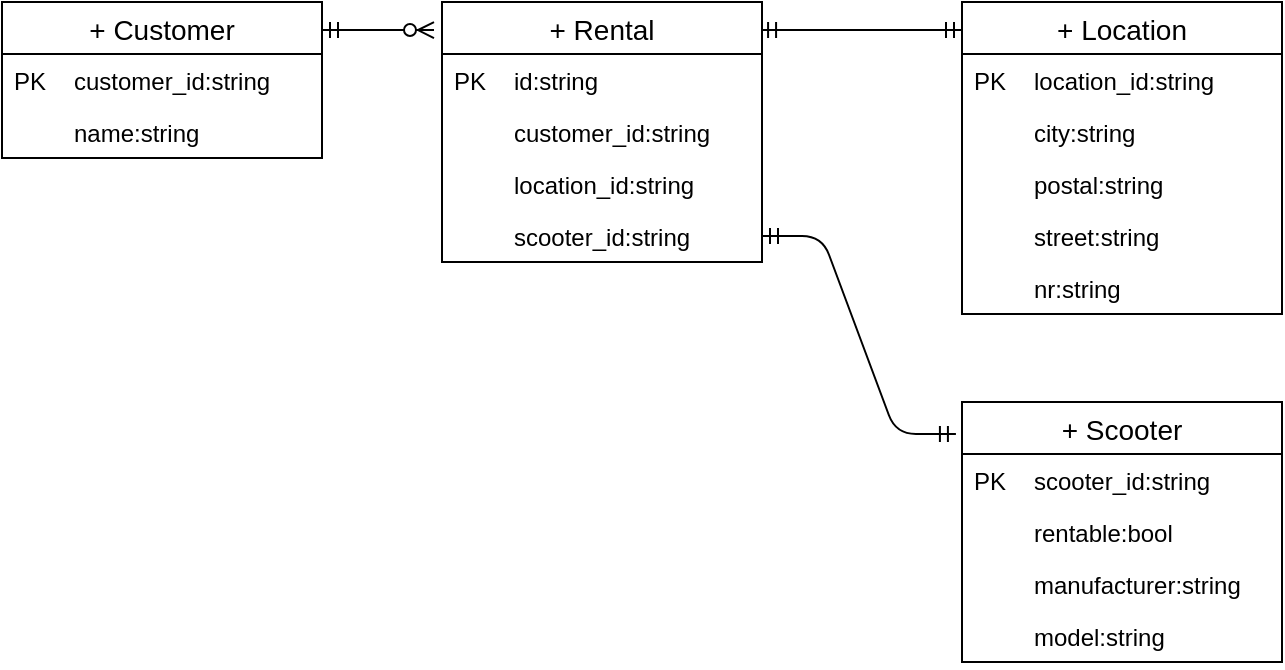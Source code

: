 <mxfile version="13.1.14" type="device"><diagram id="RD54OATHttDz0MbPAQnd" name="Page-1"><mxGraphModel dx="1422" dy="723" grid="1" gridSize="10" guides="1" tooltips="1" connect="1" arrows="1" fold="1" page="1" pageScale="1" pageWidth="827" pageHeight="1169" math="0" shadow="0"><root><mxCell id="0"/><mxCell id="1" parent="0"/><mxCell id="YhPpe_puAhch56gvUn6D-50" value="+ Customer" style="swimlane;fontStyle=0;childLayout=stackLayout;horizontal=1;startSize=26;horizontalStack=0;resizeParent=1;resizeParentMax=0;resizeLast=0;collapsible=1;marginBottom=0;align=center;fontSize=14;" vertex="1" parent="1"><mxGeometry x="40" y="40" width="160" height="78" as="geometry"/></mxCell><mxCell id="YhPpe_puAhch56gvUn6D-79" value="customer_id:string" style="shape=partialRectangle;top=0;left=0;right=0;bottom=0;fillColor=none;align=left;verticalAlign=top;fillColor=none;spacingLeft=34;spacingRight=4;overflow=hidden;rotatable=0;points=[[0,0.5],[1,0.5]];portConstraint=eastwest;dropTarget=0;fontSize=12;" vertex="1" parent="YhPpe_puAhch56gvUn6D-50"><mxGeometry y="26" width="160" height="26" as="geometry"/></mxCell><mxCell id="YhPpe_puAhch56gvUn6D-80" value="PK" style="shape=partialRectangle;top=0;left=0;bottom=0;right=0;fillColor=none;align=left;verticalAlign=top;spacingLeft=4;spacingRight=4;overflow=hidden;rotatable=0;points=[];portConstraint=eastwest;part=1;fontSize=12;" vertex="1" connectable="0" parent="YhPpe_puAhch56gvUn6D-79"><mxGeometry width="30" height="26" as="geometry"/></mxCell><mxCell id="YhPpe_puAhch56gvUn6D-94" value="name:string" style="shape=partialRectangle;top=0;left=0;right=0;bottom=0;align=left;verticalAlign=top;fillColor=none;spacingLeft=34;spacingRight=4;overflow=hidden;rotatable=0;points=[[0,0.5],[1,0.5]];portConstraint=eastwest;dropTarget=0;fontSize=12;" vertex="1" parent="YhPpe_puAhch56gvUn6D-50"><mxGeometry y="52" width="160" height="26" as="geometry"/></mxCell><mxCell id="YhPpe_puAhch56gvUn6D-95" value="" style="shape=partialRectangle;top=0;left=0;bottom=0;right=0;fillColor=none;align=left;verticalAlign=top;spacingLeft=4;spacingRight=4;overflow=hidden;rotatable=0;points=[];portConstraint=eastwest;part=1;fontSize=12;" vertex="1" connectable="0" parent="YhPpe_puAhch56gvUn6D-94"><mxGeometry width="30" height="26" as="geometry"/></mxCell><mxCell id="YhPpe_puAhch56gvUn6D-66" value="" style="edgeStyle=entityRelationEdgeStyle;fontSize=12;html=1;endArrow=ERmandOne;startArrow=ERmandOne;exitX=0.994;exitY=0.108;exitDx=0;exitDy=0;exitPerimeter=0;entryX=0;entryY=0.09;entryDx=0;entryDy=0;entryPerimeter=0;" edge="1" parent="1" source="YhPpe_puAhch56gvUn6D-54" target="YhPpe_puAhch56gvUn6D-44"><mxGeometry width="100" height="100" relative="1" as="geometry"><mxPoint x="480" y="180" as="sourcePoint"/><mxPoint x="560" y="70" as="targetPoint"/></mxGeometry></mxCell><mxCell id="YhPpe_puAhch56gvUn6D-44" value="+ Location" style="swimlane;fontStyle=0;childLayout=stackLayout;horizontal=1;startSize=26;horizontalStack=0;resizeParent=1;resizeParentMax=0;resizeLast=0;collapsible=1;marginBottom=0;align=center;fontSize=14;" vertex="1" parent="1"><mxGeometry x="520" y="40" width="160" height="156" as="geometry"/></mxCell><mxCell id="YhPpe_puAhch56gvUn6D-83" value="location_id:string" style="shape=partialRectangle;top=0;left=0;right=0;bottom=0;fillColor=none;align=left;verticalAlign=top;fillColor=none;spacingLeft=34;spacingRight=4;overflow=hidden;rotatable=0;points=[[0,0.5],[1,0.5]];portConstraint=eastwest;dropTarget=0;fontSize=12;" vertex="1" parent="YhPpe_puAhch56gvUn6D-44"><mxGeometry y="26" width="160" height="26" as="geometry"/></mxCell><mxCell id="YhPpe_puAhch56gvUn6D-84" value="PK" style="shape=partialRectangle;top=0;left=0;bottom=0;right=0;fillColor=none;align=left;verticalAlign=top;spacingLeft=4;spacingRight=4;overflow=hidden;rotatable=0;points=[];portConstraint=eastwest;part=1;fontSize=12;" vertex="1" connectable="0" parent="YhPpe_puAhch56gvUn6D-83"><mxGeometry width="30" height="26" as="geometry"/></mxCell><mxCell id="YhPpe_puAhch56gvUn6D-102" value="city:string" style="shape=partialRectangle;top=0;left=0;right=0;bottom=0;align=left;verticalAlign=top;fillColor=none;spacingLeft=34;spacingRight=4;overflow=hidden;rotatable=0;points=[[0,0.5],[1,0.5]];portConstraint=eastwest;dropTarget=0;fontSize=12;" vertex="1" parent="YhPpe_puAhch56gvUn6D-44"><mxGeometry y="52" width="160" height="26" as="geometry"/></mxCell><mxCell id="YhPpe_puAhch56gvUn6D-103" value="" style="shape=partialRectangle;top=0;left=0;bottom=0;right=0;fillColor=none;align=left;verticalAlign=top;spacingLeft=4;spacingRight=4;overflow=hidden;rotatable=0;points=[];portConstraint=eastwest;part=1;fontSize=12;" vertex="1" connectable="0" parent="YhPpe_puAhch56gvUn6D-102"><mxGeometry width="30" height="26" as="geometry"/></mxCell><mxCell id="YhPpe_puAhch56gvUn6D-104" value="postal:string" style="shape=partialRectangle;top=0;left=0;right=0;bottom=0;align=left;verticalAlign=top;fillColor=none;spacingLeft=34;spacingRight=4;overflow=hidden;rotatable=0;points=[[0,0.5],[1,0.5]];portConstraint=eastwest;dropTarget=0;fontSize=12;" vertex="1" parent="YhPpe_puAhch56gvUn6D-44"><mxGeometry y="78" width="160" height="26" as="geometry"/></mxCell><mxCell id="YhPpe_puAhch56gvUn6D-105" value="" style="shape=partialRectangle;top=0;left=0;bottom=0;right=0;fillColor=none;align=left;verticalAlign=top;spacingLeft=4;spacingRight=4;overflow=hidden;rotatable=0;points=[];portConstraint=eastwest;part=1;fontSize=12;" vertex="1" connectable="0" parent="YhPpe_puAhch56gvUn6D-104"><mxGeometry width="30" height="26" as="geometry"/></mxCell><mxCell id="YhPpe_puAhch56gvUn6D-106" value="street:string" style="shape=partialRectangle;top=0;left=0;right=0;bottom=0;align=left;verticalAlign=top;fillColor=none;spacingLeft=34;spacingRight=4;overflow=hidden;rotatable=0;points=[[0,0.5],[1,0.5]];portConstraint=eastwest;dropTarget=0;fontSize=12;" vertex="1" parent="YhPpe_puAhch56gvUn6D-44"><mxGeometry y="104" width="160" height="26" as="geometry"/></mxCell><mxCell id="YhPpe_puAhch56gvUn6D-107" value="" style="shape=partialRectangle;top=0;left=0;bottom=0;right=0;fillColor=none;align=left;verticalAlign=top;spacingLeft=4;spacingRight=4;overflow=hidden;rotatable=0;points=[];portConstraint=eastwest;part=1;fontSize=12;" vertex="1" connectable="0" parent="YhPpe_puAhch56gvUn6D-106"><mxGeometry width="30" height="26" as="geometry"/></mxCell><mxCell id="YhPpe_puAhch56gvUn6D-108" value="nr:string" style="shape=partialRectangle;top=0;left=0;right=0;bottom=0;align=left;verticalAlign=top;fillColor=none;spacingLeft=34;spacingRight=4;overflow=hidden;rotatable=0;points=[[0,0.5],[1,0.5]];portConstraint=eastwest;dropTarget=0;fontSize=12;" vertex="1" parent="YhPpe_puAhch56gvUn6D-44"><mxGeometry y="130" width="160" height="26" as="geometry"/></mxCell><mxCell id="YhPpe_puAhch56gvUn6D-109" value="" style="shape=partialRectangle;top=0;left=0;bottom=0;right=0;fillColor=none;align=left;verticalAlign=top;spacingLeft=4;spacingRight=4;overflow=hidden;rotatable=0;points=[];portConstraint=eastwest;part=1;fontSize=12;" vertex="1" connectable="0" parent="YhPpe_puAhch56gvUn6D-108"><mxGeometry width="30" height="26" as="geometry"/></mxCell><mxCell id="YhPpe_puAhch56gvUn6D-67" value="" style="edgeStyle=entityRelationEdgeStyle;fontSize=12;html=1;endArrow=ERmandOne;startArrow=ERmandOne;entryX=-0.019;entryY=0.123;entryDx=0;entryDy=0;entryPerimeter=0;" edge="1" parent="1" source="YhPpe_puAhch56gvUn6D-100" target="YhPpe_puAhch56gvUn6D-20"><mxGeometry width="100" height="100" relative="1" as="geometry"><mxPoint x="420" y="235" as="sourcePoint"/><mxPoint x="400" y="240" as="targetPoint"/></mxGeometry></mxCell><mxCell id="YhPpe_puAhch56gvUn6D-68" value="" style="edgeStyle=entityRelationEdgeStyle;fontSize=12;html=1;endArrow=ERzeroToMany;startArrow=ERmandOne;exitX=1;exitY=0.179;exitDx=0;exitDy=0;exitPerimeter=0;entryX=-0.025;entryY=0.108;entryDx=0;entryDy=0;entryPerimeter=0;" edge="1" parent="1" source="YhPpe_puAhch56gvUn6D-50" target="YhPpe_puAhch56gvUn6D-54"><mxGeometry width="100" height="100" relative="1" as="geometry"><mxPoint x="180" y="270" as="sourcePoint"/><mxPoint x="239" y="100" as="targetPoint"/></mxGeometry></mxCell><mxCell id="YhPpe_puAhch56gvUn6D-54" value="+ Rental" style="swimlane;fontStyle=0;childLayout=stackLayout;horizontal=1;startSize=26;horizontalStack=0;resizeParent=1;resizeParentMax=0;resizeLast=0;collapsible=1;marginBottom=0;align=center;fontSize=14;" vertex="1" parent="1"><mxGeometry x="260" y="40" width="160" height="130" as="geometry"/></mxCell><mxCell id="YhPpe_puAhch56gvUn6D-81" value="id:string" style="shape=partialRectangle;top=0;left=0;right=0;bottom=0;fillColor=none;align=left;verticalAlign=top;fillColor=none;spacingLeft=34;spacingRight=4;overflow=hidden;rotatable=0;points=[[0,0.5],[1,0.5]];portConstraint=eastwest;dropTarget=0;fontSize=12;" vertex="1" parent="YhPpe_puAhch56gvUn6D-54"><mxGeometry y="26" width="160" height="26" as="geometry"/></mxCell><mxCell id="YhPpe_puAhch56gvUn6D-82" value="PK" style="shape=partialRectangle;top=0;left=0;bottom=0;right=0;fillColor=none;align=left;verticalAlign=top;spacingLeft=4;spacingRight=4;overflow=hidden;rotatable=0;points=[];portConstraint=eastwest;part=1;fontSize=12;" vertex="1" connectable="0" parent="YhPpe_puAhch56gvUn6D-81"><mxGeometry width="30" height="26" as="geometry"/></mxCell><mxCell id="YhPpe_puAhch56gvUn6D-96" value="customer_id:string" style="shape=partialRectangle;top=0;left=0;right=0;bottom=0;align=left;verticalAlign=top;fillColor=none;spacingLeft=34;spacingRight=4;overflow=hidden;rotatable=0;points=[[0,0.5],[1,0.5]];portConstraint=eastwest;dropTarget=0;fontSize=12;" vertex="1" parent="YhPpe_puAhch56gvUn6D-54"><mxGeometry y="52" width="160" height="26" as="geometry"/></mxCell><mxCell id="YhPpe_puAhch56gvUn6D-97" value="" style="shape=partialRectangle;top=0;left=0;bottom=0;right=0;fillColor=none;align=left;verticalAlign=top;spacingLeft=4;spacingRight=4;overflow=hidden;rotatable=0;points=[];portConstraint=eastwest;part=1;fontSize=12;" vertex="1" connectable="0" parent="YhPpe_puAhch56gvUn6D-96"><mxGeometry width="30" height="26" as="geometry"/></mxCell><mxCell id="YhPpe_puAhch56gvUn6D-98" value="location_id:string" style="shape=partialRectangle;top=0;left=0;right=0;bottom=0;align=left;verticalAlign=top;fillColor=none;spacingLeft=34;spacingRight=4;overflow=hidden;rotatable=0;points=[[0,0.5],[1,0.5]];portConstraint=eastwest;dropTarget=0;fontSize=12;" vertex="1" parent="YhPpe_puAhch56gvUn6D-54"><mxGeometry y="78" width="160" height="26" as="geometry"/></mxCell><mxCell id="YhPpe_puAhch56gvUn6D-99" value="" style="shape=partialRectangle;top=0;left=0;bottom=0;right=0;fillColor=none;align=left;verticalAlign=top;spacingLeft=4;spacingRight=4;overflow=hidden;rotatable=0;points=[];portConstraint=eastwest;part=1;fontSize=12;" vertex="1" connectable="0" parent="YhPpe_puAhch56gvUn6D-98"><mxGeometry width="30" height="26" as="geometry"/></mxCell><mxCell id="YhPpe_puAhch56gvUn6D-100" value="scooter_id:string" style="shape=partialRectangle;top=0;left=0;right=0;bottom=0;align=left;verticalAlign=top;fillColor=none;spacingLeft=34;spacingRight=4;overflow=hidden;rotatable=0;points=[[0,0.5],[1,0.5]];portConstraint=eastwest;dropTarget=0;fontSize=12;" vertex="1" parent="YhPpe_puAhch56gvUn6D-54"><mxGeometry y="104" width="160" height="26" as="geometry"/></mxCell><mxCell id="YhPpe_puAhch56gvUn6D-101" value="" style="shape=partialRectangle;top=0;left=0;bottom=0;right=0;fillColor=none;align=left;verticalAlign=top;spacingLeft=4;spacingRight=4;overflow=hidden;rotatable=0;points=[];portConstraint=eastwest;part=1;fontSize=12;" vertex="1" connectable="0" parent="YhPpe_puAhch56gvUn6D-100"><mxGeometry width="30" height="26" as="geometry"/></mxCell><mxCell id="YhPpe_puAhch56gvUn6D-20" value="+ Scooter" style="swimlane;fontStyle=0;childLayout=stackLayout;horizontal=1;startSize=26;horizontalStack=0;resizeParent=1;resizeParentMax=0;resizeLast=0;collapsible=1;marginBottom=0;align=center;fontSize=14;" vertex="1" parent="1"><mxGeometry x="520" y="240" width="160" height="130" as="geometry"/></mxCell><mxCell id="YhPpe_puAhch56gvUn6D-85" value="scooter_id:string" style="shape=partialRectangle;top=0;left=0;right=0;bottom=0;fillColor=none;align=left;verticalAlign=top;fillColor=none;spacingLeft=34;spacingRight=4;overflow=hidden;rotatable=0;points=[[0,0.5],[1,0.5]];portConstraint=eastwest;dropTarget=0;fontSize=12;" vertex="1" parent="YhPpe_puAhch56gvUn6D-20"><mxGeometry y="26" width="160" height="26" as="geometry"/></mxCell><mxCell id="YhPpe_puAhch56gvUn6D-86" value="PK" style="shape=partialRectangle;top=0;left=0;bottom=0;right=0;fillColor=none;align=left;verticalAlign=top;spacingLeft=4;spacingRight=4;overflow=hidden;rotatable=0;points=[];portConstraint=eastwest;part=1;fontSize=12;" vertex="1" connectable="0" parent="YhPpe_puAhch56gvUn6D-85"><mxGeometry width="30" height="26" as="geometry"/></mxCell><mxCell id="YhPpe_puAhch56gvUn6D-110" value="rentable:bool" style="shape=partialRectangle;top=0;left=0;right=0;bottom=0;align=left;verticalAlign=top;fillColor=none;spacingLeft=34;spacingRight=4;overflow=hidden;rotatable=0;points=[[0,0.5],[1,0.5]];portConstraint=eastwest;dropTarget=0;fontSize=12;" vertex="1" parent="YhPpe_puAhch56gvUn6D-20"><mxGeometry y="52" width="160" height="26" as="geometry"/></mxCell><mxCell id="YhPpe_puAhch56gvUn6D-111" value="" style="shape=partialRectangle;top=0;left=0;bottom=0;right=0;fillColor=none;align=left;verticalAlign=top;spacingLeft=4;spacingRight=4;overflow=hidden;rotatable=0;points=[];portConstraint=eastwest;part=1;fontSize=12;" vertex="1" connectable="0" parent="YhPpe_puAhch56gvUn6D-110"><mxGeometry width="30" height="26" as="geometry"/></mxCell><mxCell id="YhPpe_puAhch56gvUn6D-112" value="manufacturer:string" style="shape=partialRectangle;top=0;left=0;right=0;bottom=0;align=left;verticalAlign=top;fillColor=none;spacingLeft=34;spacingRight=4;overflow=hidden;rotatable=0;points=[[0,0.5],[1,0.5]];portConstraint=eastwest;dropTarget=0;fontSize=12;" vertex="1" parent="YhPpe_puAhch56gvUn6D-20"><mxGeometry y="78" width="160" height="26" as="geometry"/></mxCell><mxCell id="YhPpe_puAhch56gvUn6D-113" value="" style="shape=partialRectangle;top=0;left=0;bottom=0;right=0;fillColor=none;align=left;verticalAlign=top;spacingLeft=4;spacingRight=4;overflow=hidden;rotatable=0;points=[];portConstraint=eastwest;part=1;fontSize=12;" vertex="1" connectable="0" parent="YhPpe_puAhch56gvUn6D-112"><mxGeometry width="30" height="26" as="geometry"/></mxCell><mxCell id="YhPpe_puAhch56gvUn6D-114" value="model:string" style="shape=partialRectangle;top=0;left=0;right=0;bottom=0;align=left;verticalAlign=top;fillColor=none;spacingLeft=34;spacingRight=4;overflow=hidden;rotatable=0;points=[[0,0.5],[1,0.5]];portConstraint=eastwest;dropTarget=0;fontSize=12;" vertex="1" parent="YhPpe_puAhch56gvUn6D-20"><mxGeometry y="104" width="160" height="26" as="geometry"/></mxCell><mxCell id="YhPpe_puAhch56gvUn6D-115" value="" style="shape=partialRectangle;top=0;left=0;bottom=0;right=0;fillColor=none;align=left;verticalAlign=top;spacingLeft=4;spacingRight=4;overflow=hidden;rotatable=0;points=[];portConstraint=eastwest;part=1;fontSize=12;" vertex="1" connectable="0" parent="YhPpe_puAhch56gvUn6D-114"><mxGeometry width="30" height="26" as="geometry"/></mxCell></root></mxGraphModel></diagram></mxfile>